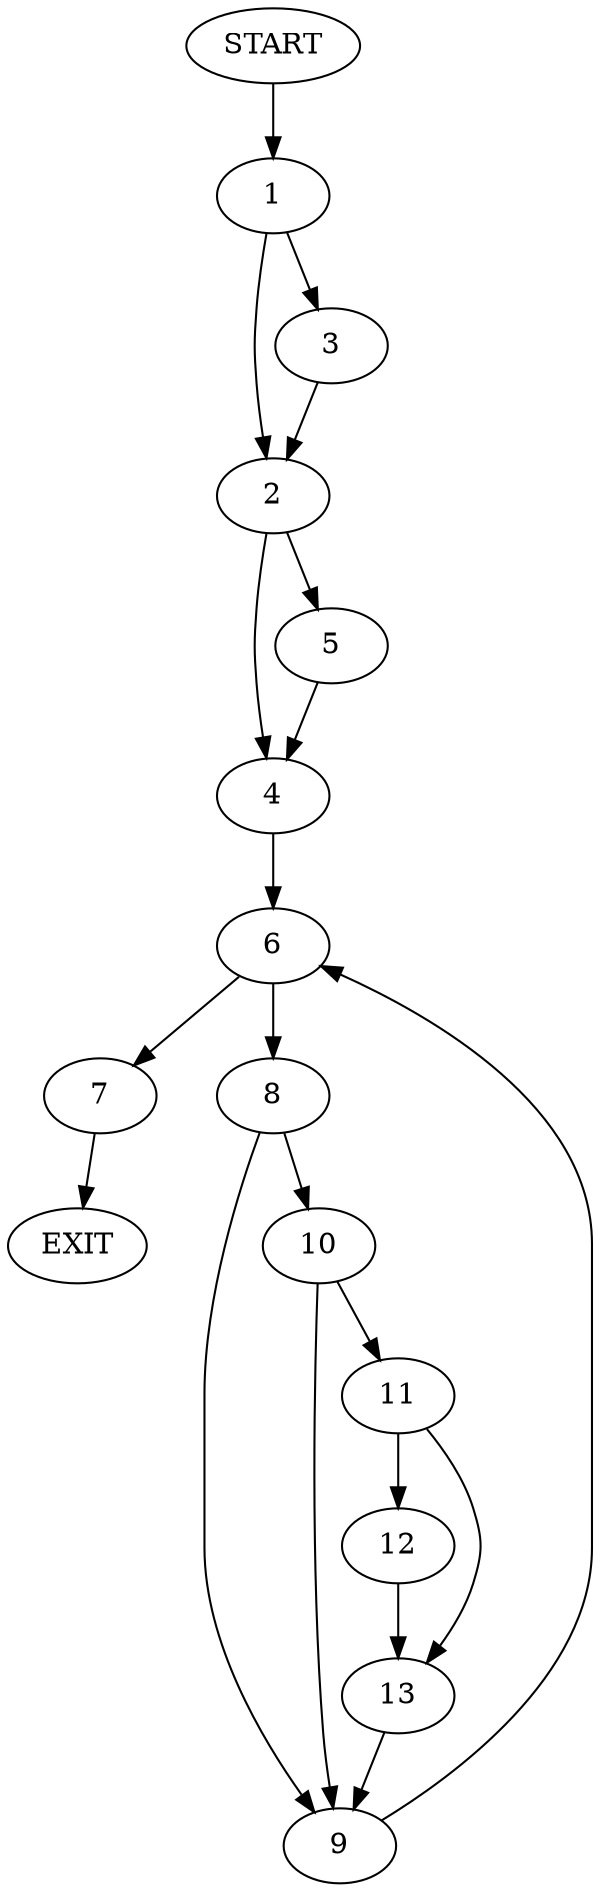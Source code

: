 digraph {
0 [label="START"]
14 [label="EXIT"]
0 -> 1
1 -> 2
1 -> 3
2 -> 4
2 -> 5
3 -> 2
4 -> 6
5 -> 4
6 -> 7
6 -> 8
7 -> 14
8 -> 9
8 -> 10
10 -> 9
10 -> 11
9 -> 6
11 -> 12
11 -> 13
12 -> 13
13 -> 9
}
